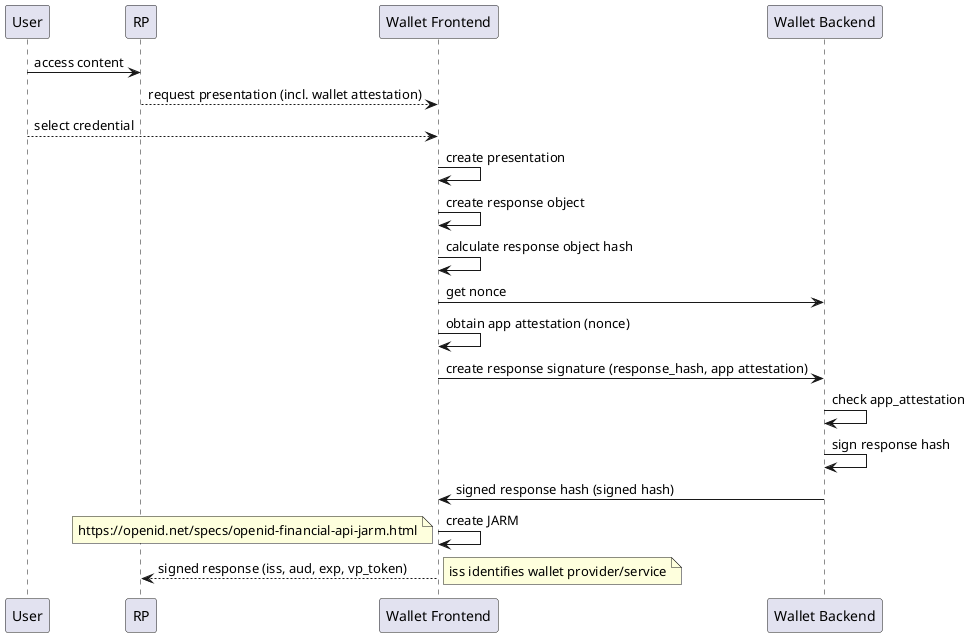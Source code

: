 @startuml
participant User as u
participant RP as r
participant "Wallet Frontend" as w
participant "Wallet Backend" as b

u -> r : access content
r --> w: request presentation (incl. wallet attestation)
u --> w : select credential
w -> w : create presentation
w -> w : create response object
w -> w : calculate response object hash
w -> b : get nonce
w -> w : obtain app attestation (nonce)
w -> b : create response signature (response_hash, app attestation)
b -> b : check app_attestation
b -> b : sign response hash
b -> w : signed response hash (signed hash)
w -> w : create JARM
note left: https://openid.net/specs/openid-financial-api-jarm.html
w --> r : signed response (iss, aud, exp, vp_token)
note right: iss identifies wallet provider/service

@enduml